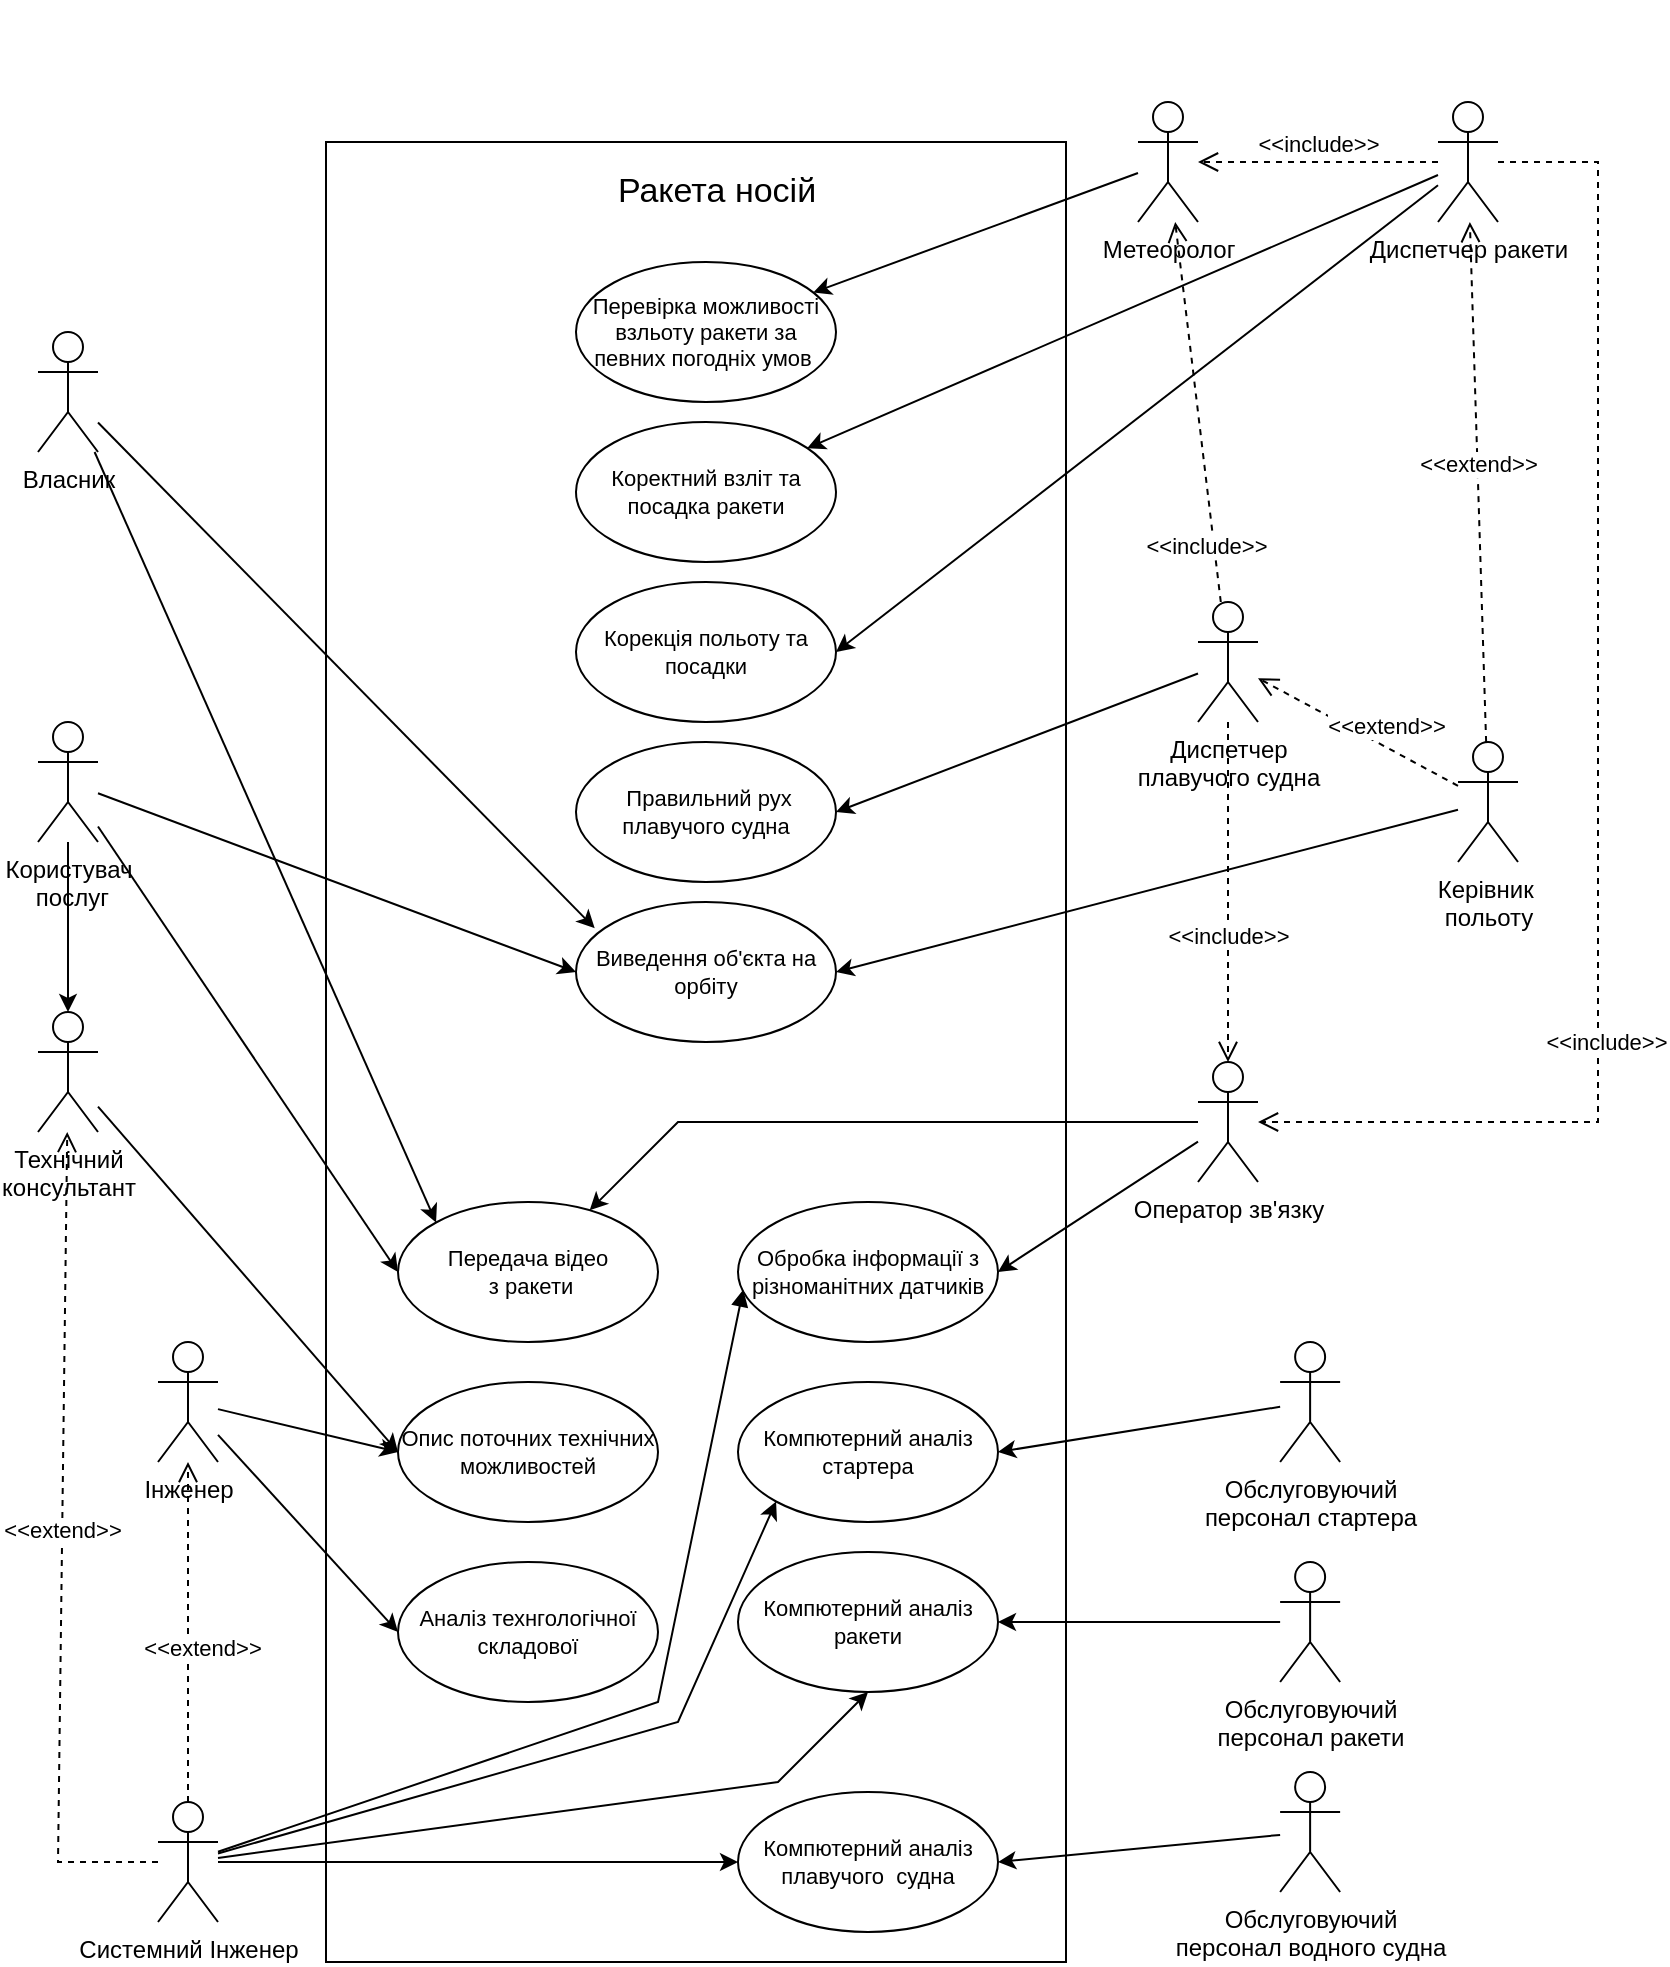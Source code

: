 <mxfile version="20.8.16" type="device"><diagram name="Page-1" id="b5b7bab2-c9e2-2cf4-8b2a-24fd1a2a6d21"><mxGraphModel dx="2927" dy="1310" grid="1" gridSize="10" guides="1" tooltips="1" connect="1" arrows="1" fold="1" page="1" pageScale="1" pageWidth="827" pageHeight="1169" background="none" math="0" shadow="0"><root><mxCell id="0"/><mxCell id="1" parent="0"/><mxCell id="HcW9uO7Ua_CRWRaga4A6-3" value="" style="html=1;fillColor=none;" vertex="1" parent="1"><mxGeometry x="64" y="140" width="370" height="910" as="geometry"/></mxCell><mxCell id="HcW9uO7Ua_CRWRaga4A6-2" value="Перевірка можливості взльоту ракети за певних погодніх умов&amp;nbsp;" style="ellipse;whiteSpace=wrap;html=1;fontSize=11;" vertex="1" parent="1"><mxGeometry x="189" y="200" width="130" height="70" as="geometry"/></mxCell><mxCell id="HcW9uO7Ua_CRWRaga4A6-5" value="Ракета носій" style="text;html=1;align=center;verticalAlign=middle;resizable=0;points=[];autosize=1;strokeColor=none;fillColor=none;fontSize=17;" vertex="1" parent="1"><mxGeometry x="199" y="150" width="120" height="30" as="geometry"/></mxCell><mxCell id="HcW9uO7Ua_CRWRaga4A6-19" value="Обслуговуючий &lt;br&gt;персонал ракети" style="shape=umlActor;verticalLabelPosition=bottom;verticalAlign=top;html=1;" vertex="1" parent="1"><mxGeometry x="541.06" y="850" width="30" height="60" as="geometry"/></mxCell><mxCell id="HcW9uO7Ua_CRWRaga4A6-21" value="Диспетчер ракети" style="shape=umlActor;verticalLabelPosition=bottom;verticalAlign=top;html=1;" vertex="1" parent="1"><mxGeometry x="620" y="120" width="30" height="60" as="geometry"/></mxCell><mxCell id="HcW9uO7Ua_CRWRaga4A6-22" value="Технічний &lt;br&gt;консультант" style="shape=umlActor;verticalLabelPosition=bottom;verticalAlign=top;html=1;" vertex="1" parent="1"><mxGeometry x="-80" y="575" width="30" height="60" as="geometry"/></mxCell><mxCell id="HcW9uO7Ua_CRWRaga4A6-29" value="Користувач&lt;br&gt;&amp;nbsp;послуг" style="shape=umlActor;verticalLabelPosition=bottom;verticalAlign=top;html=1;" vertex="1" parent="1"><mxGeometry x="-80" y="430" width="30" height="60" as="geometry"/></mxCell><mxCell id="HcW9uO7Ua_CRWRaga4A6-30" value="Власник" style="shape=umlActor;verticalLabelPosition=bottom;verticalAlign=top;html=1;" vertex="1" parent="1"><mxGeometry x="-80" y="235" width="30" height="60" as="geometry"/></mxCell><mxCell id="HcW9uO7Ua_CRWRaga4A6-31" value="Інженер" style="shape=umlActor;verticalLabelPosition=bottom;verticalAlign=top;html=1;" vertex="1" parent="1"><mxGeometry x="-20" y="740" width="30" height="60" as="geometry"/></mxCell><mxCell id="HcW9uO7Ua_CRWRaga4A6-37" value="Обслуговуючий &lt;br&gt;персонал стартера" style="shape=umlActor;verticalLabelPosition=bottom;verticalAlign=top;html=1;" vertex="1" parent="1"><mxGeometry x="541.06" y="740" width="30" height="60" as="geometry"/></mxCell><mxCell id="HcW9uO7Ua_CRWRaga4A6-38" value="Обслуговуючий &lt;br&gt;персонал водного судна" style="shape=umlActor;verticalLabelPosition=bottom;verticalAlign=top;html=1;" vertex="1" parent="1"><mxGeometry x="541.06" y="955" width="30" height="60" as="geometry"/></mxCell><mxCell id="HcW9uO7Ua_CRWRaga4A6-40" value="Диспетчер &lt;br&gt;плавучого судна" style="shape=umlActor;verticalLabelPosition=bottom;verticalAlign=top;html=1;" vertex="1" parent="1"><mxGeometry x="500" y="370" width="30" height="60" as="geometry"/></mxCell><mxCell id="HcW9uO7Ua_CRWRaga4A6-41" value="Керівник&amp;nbsp;&lt;br&gt;польоту" style="shape=umlActor;verticalLabelPosition=bottom;verticalAlign=top;html=1;" vertex="1" parent="1"><mxGeometry x="630" y="440" width="30" height="60" as="geometry"/></mxCell><mxCell id="HcW9uO7Ua_CRWRaga4A6-44" value="Метеоролог" style="shape=umlActor;verticalLabelPosition=bottom;verticalAlign=top;html=1;" vertex="1" parent="1"><mxGeometry x="470.0" y="120" width="30" height="60" as="geometry"/></mxCell><mxCell id="HcW9uO7Ua_CRWRaga4A6-46" value="Оператор зв'язку" style="shape=umlActor;verticalLabelPosition=bottom;verticalAlign=top;html=1;" vertex="1" parent="1"><mxGeometry x="500" y="600" width="30" height="60" as="geometry"/></mxCell><mxCell id="HcW9uO7Ua_CRWRaga4A6-49" value="Системний Інженер" style="shape=umlActor;verticalLabelPosition=bottom;verticalAlign=top;html=1;" vertex="1" parent="1"><mxGeometry x="-20" y="970" width="30" height="60" as="geometry"/></mxCell><mxCell id="HcW9uO7Ua_CRWRaga4A6-50" value="Корекція польоту та посадки" style="ellipse;whiteSpace=wrap;html=1;fontSize=11;" vertex="1" parent="1"><mxGeometry x="189" y="360" width="130" height="70" as="geometry"/></mxCell><mxCell id="HcW9uO7Ua_CRWRaga4A6-54" value="&amp;nbsp;Правильний рух плавучого судна" style="ellipse;whiteSpace=wrap;html=1;fontSize=11;" vertex="1" parent="1"><mxGeometry x="189" y="440" width="130" height="70" as="geometry"/></mxCell><mxCell id="HcW9uO7Ua_CRWRaga4A6-55" value="Обробка інформації з різноманітних датчиків" style="ellipse;whiteSpace=wrap;html=1;fontSize=11;" vertex="1" parent="1"><mxGeometry x="270" y="670" width="130" height="70" as="geometry"/></mxCell><mxCell id="HcW9uO7Ua_CRWRaga4A6-56" value="Компютерний аналіз стартера" style="ellipse;whiteSpace=wrap;html=1;fontSize=11;" vertex="1" parent="1"><mxGeometry x="270" y="760" width="130" height="70" as="geometry"/></mxCell><mxCell id="HcW9uO7Ua_CRWRaga4A6-57" value="Передача відео&lt;br&gt;&amp;nbsp;з ракети" style="ellipse;whiteSpace=wrap;html=1;fontSize=11;" vertex="1" parent="1"><mxGeometry x="100" y="670" width="130" height="70" as="geometry"/></mxCell><mxCell id="HcW9uO7Ua_CRWRaga4A6-58" value="Компютерний аналіз ракети" style="ellipse;whiteSpace=wrap;html=1;fontSize=11;" vertex="1" parent="1"><mxGeometry x="270" y="845" width="130" height="70" as="geometry"/></mxCell><mxCell id="HcW9uO7Ua_CRWRaga4A6-60" value="Компютерний аналіз плавучого&amp;nbsp; судна" style="ellipse;whiteSpace=wrap;html=1;fontSize=11;" vertex="1" parent="1"><mxGeometry x="270" y="965" width="130" height="70" as="geometry"/></mxCell><mxCell id="HcW9uO7Ua_CRWRaga4A6-61" value="&lt;font style=&quot;font-size: 11px;&quot;&gt;Виведення об'єкта на орбіту&lt;/font&gt;" style="ellipse;whiteSpace=wrap;html=1;fontSize=11;" vertex="1" parent="1"><mxGeometry x="189" y="520" width="130" height="70" as="geometry"/></mxCell><mxCell id="HcW9uO7Ua_CRWRaga4A6-62" value="Коректний взліт та посадка ракети" style="ellipse;whiteSpace=wrap;html=1;fontSize=11;" vertex="1" parent="1"><mxGeometry x="189" y="280" width="130" height="70" as="geometry"/></mxCell><mxCell id="HcW9uO7Ua_CRWRaga4A6-64" value="" style="endArrow=classic;html=1;rounded=0;fontSize=11;entryX=1;entryY=0.5;entryDx=0;entryDy=0;" edge="1" parent="1" source="HcW9uO7Ua_CRWRaga4A6-46" target="HcW9uO7Ua_CRWRaga4A6-55"><mxGeometry width="50" height="50" relative="1" as="geometry"><mxPoint x="420" y="-140" as="sourcePoint"/><mxPoint x="470" y="-190" as="targetPoint"/></mxGeometry></mxCell><mxCell id="HcW9uO7Ua_CRWRaga4A6-65" value="" style="endArrow=classic;html=1;rounded=0;fontSize=11;" edge="1" parent="1" source="HcW9uO7Ua_CRWRaga4A6-46" target="HcW9uO7Ua_CRWRaga4A6-57"><mxGeometry width="50" height="50" relative="1" as="geometry"><mxPoint x="-110" y="420" as="sourcePoint"/><mxPoint x="170" y="410" as="targetPoint"/><Array as="points"><mxPoint x="240" y="630"/></Array></mxGeometry></mxCell><mxCell id="HcW9uO7Ua_CRWRaga4A6-66" value="" style="endArrow=classic;html=1;rounded=0;fontSize=11;" edge="1" parent="1" source="HcW9uO7Ua_CRWRaga4A6-44" target="HcW9uO7Ua_CRWRaga4A6-2"><mxGeometry width="50" height="50" relative="1" as="geometry"><mxPoint x="440" y="-120" as="sourcePoint"/><mxPoint x="490" y="-170" as="targetPoint"/><Array as="points"/></mxGeometry></mxCell><mxCell id="HcW9uO7Ua_CRWRaga4A6-68" value="" style="endArrow=classic;html=1;rounded=0;fontSize=11;entryX=1;entryY=0.5;entryDx=0;entryDy=0;" edge="1" parent="1" source="HcW9uO7Ua_CRWRaga4A6-40" target="HcW9uO7Ua_CRWRaga4A6-54"><mxGeometry width="50" height="50" relative="1" as="geometry"><mxPoint x="320" y="50" as="sourcePoint"/><mxPoint x="370" as="targetPoint"/></mxGeometry></mxCell><mxCell id="HcW9uO7Ua_CRWRaga4A6-70" value="" style="endArrow=classic;html=1;rounded=0;fontSize=11;" edge="1" parent="1" source="HcW9uO7Ua_CRWRaga4A6-21" target="HcW9uO7Ua_CRWRaga4A6-62"><mxGeometry width="50" height="50" relative="1" as="geometry"><mxPoint x="340" y="70" as="sourcePoint"/><mxPoint x="390" y="20" as="targetPoint"/><Array as="points"/></mxGeometry></mxCell><mxCell id="HcW9uO7Ua_CRWRaga4A6-71" value="" style="endArrow=classic;html=1;rounded=0;fontSize=11;entryX=1;entryY=0.5;entryDx=0;entryDy=0;" edge="1" parent="1" source="HcW9uO7Ua_CRWRaga4A6-21" target="HcW9uO7Ua_CRWRaga4A6-50"><mxGeometry width="50" height="50" relative="1" as="geometry"><mxPoint x="500" y="150" as="sourcePoint"/><mxPoint x="400" y="30" as="targetPoint"/><Array as="points"/></mxGeometry></mxCell><mxCell id="HcW9uO7Ua_CRWRaga4A6-73" value="" style="endArrow=classic;html=1;rounded=0;fontSize=11;entryX=1;entryY=0.5;entryDx=0;entryDy=0;" edge="1" parent="1" source="HcW9uO7Ua_CRWRaga4A6-38" target="HcW9uO7Ua_CRWRaga4A6-60"><mxGeometry width="50" height="50" relative="1" as="geometry"><mxPoint x="580" y="500" as="sourcePoint"/><mxPoint x="630" y="450" as="targetPoint"/></mxGeometry></mxCell><mxCell id="HcW9uO7Ua_CRWRaga4A6-74" value="" style="endArrow=classic;html=1;rounded=0;fontSize=11;entryX=1;entryY=0.5;entryDx=0;entryDy=0;" edge="1" parent="1" source="HcW9uO7Ua_CRWRaga4A6-19" target="HcW9uO7Ua_CRWRaga4A6-58"><mxGeometry width="50" height="50" relative="1" as="geometry"><mxPoint x="590" y="510" as="sourcePoint"/><mxPoint x="640" y="460" as="targetPoint"/></mxGeometry></mxCell><mxCell id="HcW9uO7Ua_CRWRaga4A6-75" value="" style="endArrow=classic;html=1;rounded=0;fontSize=11;entryX=1;entryY=0.5;entryDx=0;entryDy=0;" edge="1" parent="1" source="HcW9uO7Ua_CRWRaga4A6-37" target="HcW9uO7Ua_CRWRaga4A6-56"><mxGeometry width="50" height="50" relative="1" as="geometry"><mxPoint x="600" y="520" as="sourcePoint"/><mxPoint x="650" y="470" as="targetPoint"/></mxGeometry></mxCell><mxCell id="HcW9uO7Ua_CRWRaga4A6-79" value="Аналіз технгологічної складової" style="ellipse;whiteSpace=wrap;html=1;fontSize=11;" vertex="1" parent="1"><mxGeometry x="100" y="850" width="130" height="70" as="geometry"/></mxCell><mxCell id="HcW9uO7Ua_CRWRaga4A6-85" value="Опис поточних технічних можливостей" style="ellipse;whiteSpace=wrap;html=1;fontSize=11;" vertex="1" parent="1"><mxGeometry x="100" y="760" width="130" height="70" as="geometry"/></mxCell><mxCell id="HcW9uO7Ua_CRWRaga4A6-86" value="" style="endArrow=classic;html=1;rounded=0;fontSize=11;entryX=0;entryY=0.5;entryDx=0;entryDy=0;" edge="1" parent="1" source="HcW9uO7Ua_CRWRaga4A6-29" target="HcW9uO7Ua_CRWRaga4A6-61"><mxGeometry width="50" height="50" relative="1" as="geometry"><mxPoint x="150" y="440" as="sourcePoint"/><mxPoint x="200" y="390" as="targetPoint"/></mxGeometry></mxCell><mxCell id="HcW9uO7Ua_CRWRaga4A6-90" value="" style="endArrow=classic;html=1;rounded=0;fontSize=11;entryX=1;entryY=0.5;entryDx=0;entryDy=0;" edge="1" parent="1" source="HcW9uO7Ua_CRWRaga4A6-41" target="HcW9uO7Ua_CRWRaga4A6-61"><mxGeometry width="50" height="50" relative="1" as="geometry"><mxPoint x="600" y="520" as="sourcePoint"/><mxPoint x="650" y="470" as="targetPoint"/><Array as="points"/></mxGeometry></mxCell><mxCell id="HcW9uO7Ua_CRWRaga4A6-94" value="&amp;lt;&amp;lt;include&amp;gt;&amp;gt;" style="html=1;verticalAlign=bottom;endArrow=open;dashed=1;endSize=8;rounded=0;fontSize=11;" edge="1" parent="1" source="HcW9uO7Ua_CRWRaga4A6-40" target="HcW9uO7Ua_CRWRaga4A6-46"><mxGeometry x="0.364" relative="1" as="geometry"><mxPoint x="665" y="510" as="sourcePoint"/><mxPoint x="585" y="510" as="targetPoint"/><Array as="points"/><mxPoint as="offset"/></mxGeometry></mxCell><mxCell id="HcW9uO7Ua_CRWRaga4A6-107" value="" style="html=1;verticalAlign=bottom;endArrow=open;dashed=1;endSize=8;rounded=0;fontSize=11;" edge="1" parent="1" source="HcW9uO7Ua_CRWRaga4A6-21" target="HcW9uO7Ua_CRWRaga4A6-46"><mxGeometry relative="1" as="geometry"><mxPoint x="715" y="560" as="sourcePoint"/><mxPoint x="635" y="560" as="targetPoint"/><Array as="points"><mxPoint x="700" y="150"/><mxPoint x="700" y="630"/></Array></mxGeometry></mxCell><mxCell id="HcW9uO7Ua_CRWRaga4A6-109" value="&amp;lt;&amp;lt;extend&amp;gt;&amp;gt;" style="html=1;verticalAlign=bottom;endArrow=open;dashed=1;endSize=8;rounded=0;fontSize=11;" edge="1" parent="1" source="HcW9uO7Ua_CRWRaga4A6-41" target="HcW9uO7Ua_CRWRaga4A6-21"><mxGeometry relative="1" as="geometry"><mxPoint x="790" y="439.47" as="sourcePoint"/><mxPoint x="710" y="439.47" as="targetPoint"/></mxGeometry></mxCell><mxCell id="HcW9uO7Ua_CRWRaga4A6-110" value="&amp;lt;&amp;lt;extend&amp;gt;&amp;gt;" style="html=1;verticalAlign=bottom;endArrow=open;dashed=1;endSize=8;rounded=0;fontSize=11;" edge="1" parent="1" source="HcW9uO7Ua_CRWRaga4A6-41" target="HcW9uO7Ua_CRWRaga4A6-40"><mxGeometry x="-0.267" y="-1" relative="1" as="geometry"><mxPoint x="790" y="430" as="sourcePoint"/><mxPoint x="690" y="230" as="targetPoint"/><mxPoint as="offset"/></mxGeometry></mxCell><mxCell id="HcW9uO7Ua_CRWRaga4A6-112" value="" style="endArrow=classic;html=1;rounded=0;fontSize=11;entryX=0;entryY=0.5;entryDx=0;entryDy=0;" edge="1" parent="1" source="HcW9uO7Ua_CRWRaga4A6-29" target="HcW9uO7Ua_CRWRaga4A6-57"><mxGeometry width="50" height="50" relative="1" as="geometry"><mxPoint x="-270" y="273.704" as="sourcePoint"/><mxPoint x="120" y="370.0" as="targetPoint"/></mxGeometry></mxCell><mxCell id="HcW9uO7Ua_CRWRaga4A6-114" value="" style="endArrow=classic;html=1;rounded=0;fontSize=11;entryX=0;entryY=0.5;entryDx=0;entryDy=0;" edge="1" parent="1" source="HcW9uO7Ua_CRWRaga4A6-31" target="HcW9uO7Ua_CRWRaga4A6-79"><mxGeometry width="50" height="50" relative="1" as="geometry"><mxPoint x="520" y="964.828" as="sourcePoint"/><mxPoint x="260" y="1070" as="targetPoint"/></mxGeometry></mxCell><mxCell id="HcW9uO7Ua_CRWRaga4A6-115" value="&amp;lt;&amp;lt;extend&amp;gt;&amp;gt;" style="html=1;verticalAlign=bottom;endArrow=open;dashed=1;endSize=8;rounded=0;fontSize=11;" edge="1" parent="1" source="HcW9uO7Ua_CRWRaga4A6-49" target="HcW9uO7Ua_CRWRaga4A6-31"><mxGeometry x="-0.197" y="-7" relative="1" as="geometry"><mxPoint x="-30" y="995" as="sourcePoint"/><mxPoint x="-130" y="795" as="targetPoint"/><mxPoint as="offset"/></mxGeometry></mxCell><mxCell id="HcW9uO7Ua_CRWRaga4A6-116" value="" style="endArrow=classic;html=1;rounded=0;fontSize=11;entryX=0;entryY=1;entryDx=0;entryDy=0;" edge="1" parent="1" source="HcW9uO7Ua_CRWRaga4A6-49" target="HcW9uO7Ua_CRWRaga4A6-56"><mxGeometry width="50" height="50" relative="1" as="geometry"><mxPoint x="500" y="1080.0" as="sourcePoint"/><mxPoint x="100" y="1100" as="targetPoint"/><Array as="points"><mxPoint x="240" y="930"/></Array></mxGeometry></mxCell><mxCell id="HcW9uO7Ua_CRWRaga4A6-118" value="&amp;lt;&amp;lt;include&amp;gt;&amp;gt;" style="html=1;verticalAlign=bottom;endArrow=open;dashed=1;endSize=8;rounded=0;fontSize=11;" edge="1" parent="1" source="HcW9uO7Ua_CRWRaga4A6-21" target="HcW9uO7Ua_CRWRaga4A6-44"><mxGeometry relative="1" as="geometry"><mxPoint x="510" y="126.071" as="sourcePoint"/><mxPoint x="260" y="-106.071" as="targetPoint"/></mxGeometry></mxCell><mxCell id="HcW9uO7Ua_CRWRaga4A6-119" value="" style="html=1;verticalAlign=bottom;endArrow=open;dashed=1;endSize=8;rounded=0;fontSize=11;" edge="1" parent="1" source="HcW9uO7Ua_CRWRaga4A6-40" target="HcW9uO7Ua_CRWRaga4A6-44"><mxGeometry x="-0.372" y="-2" relative="1" as="geometry"><mxPoint x="510" y="135" as="sourcePoint"/><mxPoint x="180" y="25" as="targetPoint"/><Array as="points"/><mxPoint as="offset"/></mxGeometry></mxCell><mxCell id="HcW9uO7Ua_CRWRaga4A6-147" value="&amp;lt;&amp;lt;include&amp;gt;&amp;gt;" style="edgeLabel;html=1;align=center;verticalAlign=middle;resizable=0;points=[];fontSize=11;" vertex="1" connectable="0" parent="HcW9uO7Ua_CRWRaga4A6-119"><mxGeometry x="0.239" y="-1" relative="1" as="geometry"><mxPoint x="5" y="90" as="offset"/></mxGeometry></mxCell><mxCell id="HcW9uO7Ua_CRWRaga4A6-124" value="" style="endArrow=classic;html=1;rounded=0;fontSize=11;entryX=0.072;entryY=0.187;entryDx=0;entryDy=0;entryPerimeter=0;" edge="1" parent="1" source="HcW9uO7Ua_CRWRaga4A6-30" target="HcW9uO7Ua_CRWRaga4A6-61"><mxGeometry width="50" height="50" relative="1" as="geometry"><mxPoint x="-420" y="932.308" as="sourcePoint"/><mxPoint x="213" y="540" as="targetPoint"/><Array as="points"/></mxGeometry></mxCell><mxCell id="HcW9uO7Ua_CRWRaga4A6-125" value="&amp;lt;&amp;lt;extend&amp;gt;&amp;gt;" style="html=1;verticalAlign=bottom;endArrow=open;dashed=1;endSize=8;rounded=0;fontSize=11;" edge="1" parent="1" source="HcW9uO7Ua_CRWRaga4A6-49" target="HcW9uO7Ua_CRWRaga4A6-22"><mxGeometry relative="1" as="geometry"><mxPoint x="-80" y="972.0" as="sourcePoint"/><mxPoint x="-200" y="1068" as="targetPoint"/><Array as="points"><mxPoint x="-70" y="1000"/></Array></mxGeometry></mxCell><mxCell id="HcW9uO7Ua_CRWRaga4A6-133" value="" style="endArrow=classic;html=1;rounded=0;fontSize=11;entryX=0;entryY=0.5;entryDx=0;entryDy=0;" edge="1" parent="1" source="HcW9uO7Ua_CRWRaga4A6-22" target="HcW9uO7Ua_CRWRaga4A6-85"><mxGeometry width="50" height="50" relative="1" as="geometry"><mxPoint x="-560" y="569.997" as="sourcePoint"/><mxPoint x="-170" y="752.96" as="targetPoint"/></mxGeometry></mxCell><mxCell id="HcW9uO7Ua_CRWRaga4A6-134" value="" style="endArrow=classic;html=1;rounded=0;fontSize=11;entryX=0;entryY=0.5;entryDx=0;entryDy=0;" edge="1" parent="1" source="HcW9uO7Ua_CRWRaga4A6-31" target="HcW9uO7Ua_CRWRaga4A6-85"><mxGeometry width="50" height="50" relative="1" as="geometry"><mxPoint x="-460" y="740.0" as="sourcePoint"/><mxPoint x="-100" y="759.2" as="targetPoint"/></mxGeometry></mxCell><mxCell id="HcW9uO7Ua_CRWRaga4A6-139" value="" style="endArrow=classic;html=1;rounded=0;fontSize=11;" edge="1" parent="1" source="HcW9uO7Ua_CRWRaga4A6-29" target="HcW9uO7Ua_CRWRaga4A6-22"><mxGeometry width="50" height="50" relative="1" as="geometry"><mxPoint x="-390" y="630" as="sourcePoint"/><mxPoint x="-340" y="580" as="targetPoint"/></mxGeometry></mxCell><mxCell id="HcW9uO7Ua_CRWRaga4A6-151" style="edgeStyle=orthogonalEdgeStyle;rounded=0;orthogonalLoop=1;jettySize=auto;html=1;exitX=0.5;exitY=1;exitDx=0;exitDy=0;fontSize=11;endArrow=open;endFill=0;" edge="1" parent="1"><mxGeometry relative="1" as="geometry"><mxPoint x="165.0" y="300" as="sourcePoint"/><mxPoint x="165.0" y="300" as="targetPoint"/></mxGeometry></mxCell><mxCell id="HcW9uO7Ua_CRWRaga4A6-180" value="" style="endArrow=classic;html=1;rounded=0;fontSize=11;entryX=0.5;entryY=1;entryDx=0;entryDy=0;" edge="1" parent="1" source="HcW9uO7Ua_CRWRaga4A6-49" target="HcW9uO7Ua_CRWRaga4A6-58"><mxGeometry width="50" height="50" relative="1" as="geometry"><mxPoint x="186.455" y="1080" as="sourcePoint"/><mxPoint x="280.0" y="835" as="targetPoint"/><Array as="points"><mxPoint x="290" y="960"/></Array></mxGeometry></mxCell><mxCell id="HcW9uO7Ua_CRWRaga4A6-181" value="" style="endArrow=classic;html=1;rounded=0;fontSize=11;entryX=0;entryY=0.5;entryDx=0;entryDy=0;" edge="1" parent="1" source="HcW9uO7Ua_CRWRaga4A6-49" target="HcW9uO7Ua_CRWRaga4A6-60"><mxGeometry width="50" height="50" relative="1" as="geometry"><mxPoint x="190.0" y="1082.143" as="sourcePoint"/><mxPoint x="280.0" y="915" as="targetPoint"/></mxGeometry></mxCell><mxCell id="HcW9uO7Ua_CRWRaga4A6-185" value="&amp;lt;&amp;lt;include&amp;gt;&amp;gt;" style="edgeLabel;html=1;align=center;verticalAlign=middle;resizable=0;points=[];fontSize=11;" vertex="1" connectable="0" parent="1"><mxGeometry x="289.997" y="69.996" as="geometry"><mxPoint x="414" y="520" as="offset"/></mxGeometry></mxCell><mxCell id="HcW9uO7Ua_CRWRaga4A6-186" value="" style="endArrow=classic;html=1;rounded=0;fontSize=11;entryX=0;entryY=0;entryDx=0;entryDy=0;" edge="1" parent="1" source="HcW9uO7Ua_CRWRaga4A6-30" target="HcW9uO7Ua_CRWRaga4A6-57"><mxGeometry width="50" height="50" relative="1" as="geometry"><mxPoint x="-430" y="191.524" as="sourcePoint"/><mxPoint x="-175.854" y="390.004" as="targetPoint"/><Array as="points"/></mxGeometry></mxCell><mxCell id="HcW9uO7Ua_CRWRaga4A6-190" value="" style="html=1;verticalAlign=bottom;endArrow=block;rounded=0;fontSize=11;entryX=0.02;entryY=0.626;entryDx=0;entryDy=0;entryPerimeter=0;" edge="1" parent="1" source="HcW9uO7Ua_CRWRaga4A6-49" target="HcW9uO7Ua_CRWRaga4A6-55"><mxGeometry width="80" relative="1" as="geometry"><mxPoint x="130" y="830" as="sourcePoint"/><mxPoint x="210" y="830" as="targetPoint"/><Array as="points"><mxPoint x="230" y="920"/></Array></mxGeometry></mxCell></root></mxGraphModel></diagram></mxfile>